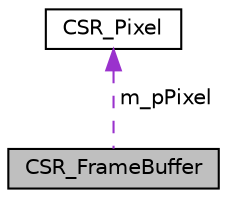 digraph "CSR_FrameBuffer"
{
 // LATEX_PDF_SIZE
  edge [fontname="Helvetica",fontsize="10",labelfontname="Helvetica",labelfontsize="10"];
  node [fontname="Helvetica",fontsize="10",shape=record];
  Node1 [label="CSR_FrameBuffer",height=0.2,width=0.4,color="black", fillcolor="grey75", style="filled", fontcolor="black",tooltip=" "];
  Node2 -> Node1 [dir="back",color="darkorchid3",fontsize="10",style="dashed",label=" m_pPixel" ,fontname="Helvetica"];
  Node2 [label="CSR_Pixel",height=0.2,width=0.4,color="black", fillcolor="white", style="filled",URL="$struct_c_s_r___pixel.html",tooltip=" "];
}
